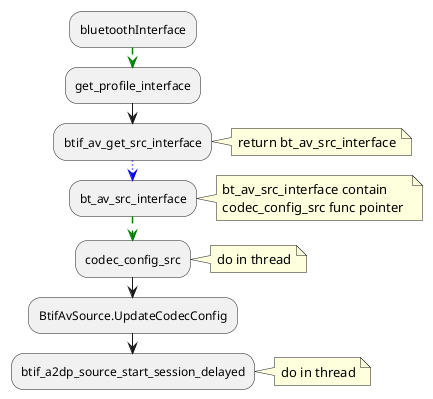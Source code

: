 @startuml

:bluetoothInterface;
-[#green,dashed]->
:get_profile_interface;
:btif_av_get_src_interface;
note right
return bt_av_src_interface
end note
-[#blue,dotted]->
:bt_av_src_interface;
note right 
bt_av_src_interface contain 
codec_config_src func pointer 
end note
-[#green,dashed]->
:codec_config_src;
note right 
do in thread
end note
:BtifAvSource.UpdateCodecConfig;
:btif_a2dp_source_start_session_delayed;
note right
do in thread
end note
@enduml